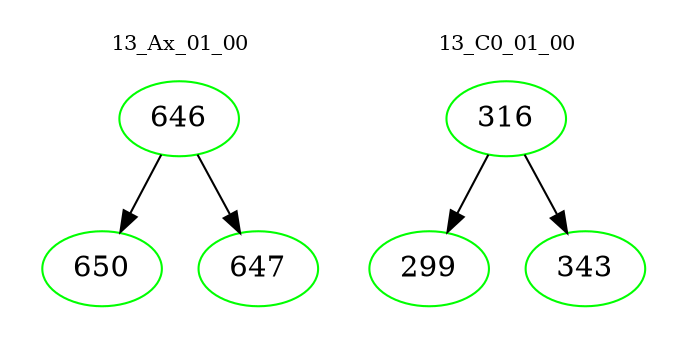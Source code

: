 digraph{
subgraph cluster_0 {
color = white
label = "13_Ax_01_00";
fontsize=10;
T0_646 [label="646", color="green"]
T0_646 -> T0_650 [color="black"]
T0_650 [label="650", color="green"]
T0_646 -> T0_647 [color="black"]
T0_647 [label="647", color="green"]
}
subgraph cluster_1 {
color = white
label = "13_C0_01_00";
fontsize=10;
T1_316 [label="316", color="green"]
T1_316 -> T1_299 [color="black"]
T1_299 [label="299", color="green"]
T1_316 -> T1_343 [color="black"]
T1_343 [label="343", color="green"]
}
}
